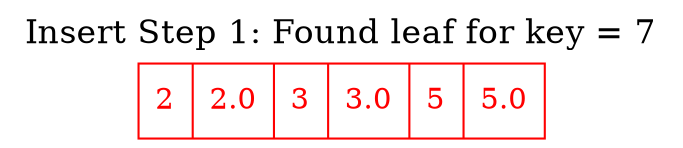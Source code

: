 digraph BPlusTree {
    node [shape=record];
    label = "Insert Step 1: Found leaf for key = 7";
    labelloc = "top";
    fontsize = 16;
    Leaf0 [label="<f0> 2 | 2.0 | <f1> 3 | 3.0 | <f2> 5 | 5.0", color=red, fontcolor=red];
}
